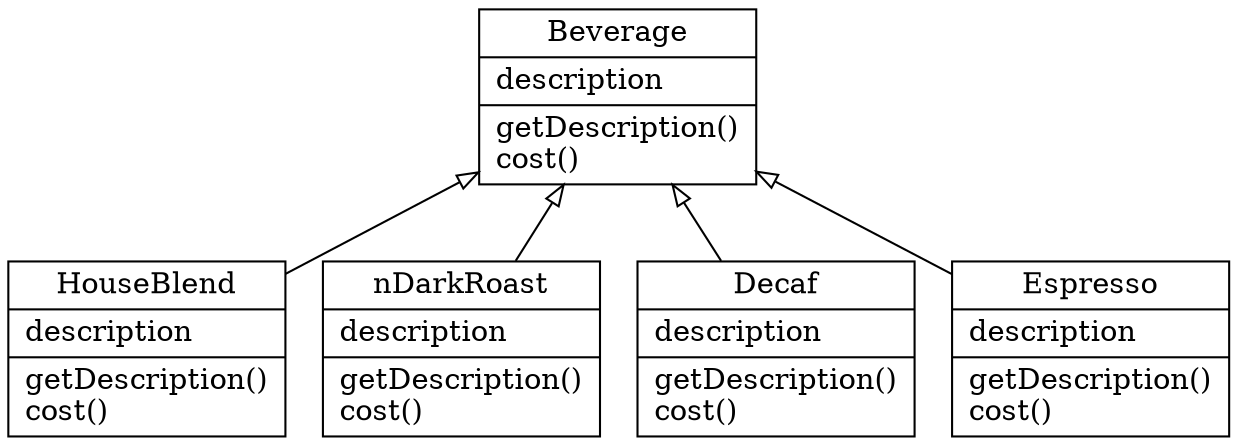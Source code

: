 digraph s {
    splines=line;
    rankdir=BT;
    
    edge[arrowhead=empty]
    node[shape="record"];

    node_houseBlend[label="{<d0>HouseBlend|description\l|getDescription()\lcost()\l}"];
    node_darkRoast[label="{<d0>nDarkRoast|description\l|getDescription()\lcost()\l}"];
    node_decaf[label="{<d0>Decaf|description\l|getDescription()\lcost()\l}"];
    node_espresso[label="{<d0>Espresso|description\l|getDescription()\lcost()\l}"];

    node_beverage[label="{Beverage|description\l|getDescription()\lcost()\l}"];
    
    node_houseBlend  -> node_beverage
    node_darkRoast  ->  node_beverage  
    node_decaf       -> node_beverage  
    node_espresso   ->  node_beverage  
}